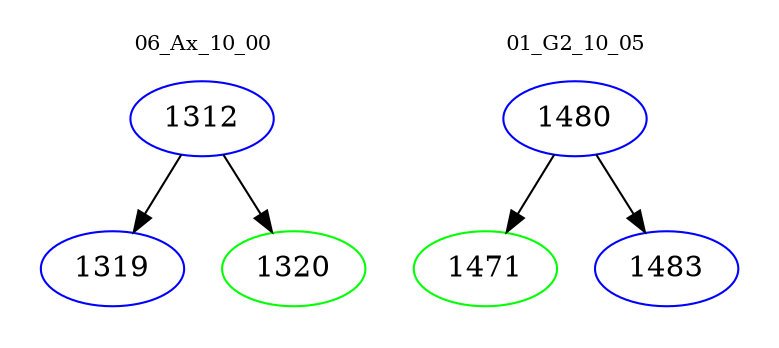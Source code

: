 digraph{
subgraph cluster_0 {
color = white
label = "06_Ax_10_00";
fontsize=10;
T0_1312 [label="1312", color="blue"]
T0_1312 -> T0_1319 [color="black"]
T0_1319 [label="1319", color="blue"]
T0_1312 -> T0_1320 [color="black"]
T0_1320 [label="1320", color="green"]
}
subgraph cluster_1 {
color = white
label = "01_G2_10_05";
fontsize=10;
T1_1480 [label="1480", color="blue"]
T1_1480 -> T1_1471 [color="black"]
T1_1471 [label="1471", color="green"]
T1_1480 -> T1_1483 [color="black"]
T1_1483 [label="1483", color="blue"]
}
}
